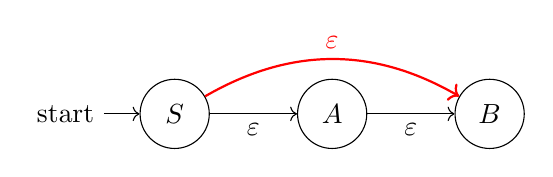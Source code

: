   \begin{tikzpicture}[auto, node distance=2cm]
    \node[state, initial] (S) {\(S\)};
    \node[state] at (2, 0) (A) {\(A\)};
    \node[state] at (4, 0) (B) {\(B\)};

    \path[->, below]
      (S) edge node {\(\varepsilon\)} (A)
      (A) edge node {\(\varepsilon\)} (B);

    \path[->, thick, draw=red, text=red, above=1.5ex]
      (S) edge[bend left] node {\(\varepsilon\)} (B);
  \end{tikzpicture}